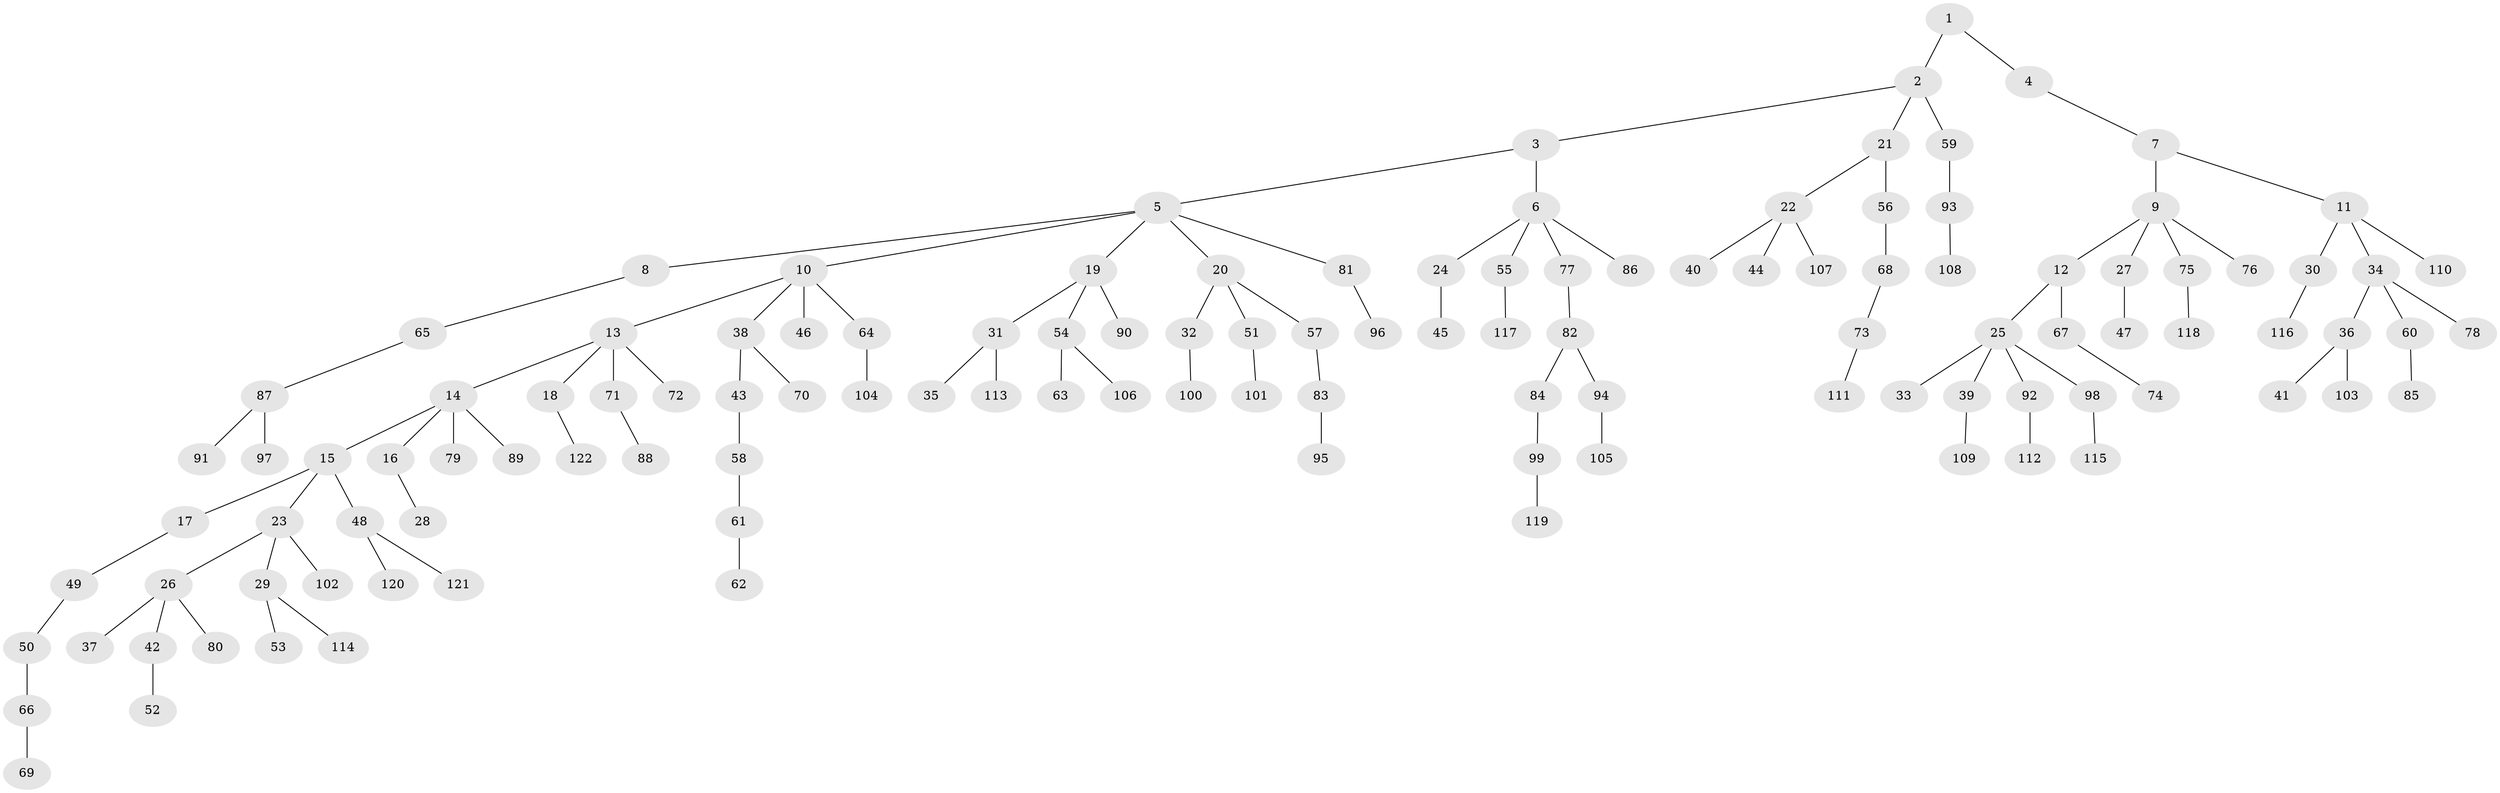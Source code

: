 // Generated by graph-tools (version 1.1) at 2025/02/03/09/25 03:02:17]
// undirected, 122 vertices, 121 edges
graph export_dot {
graph [start="1"]
  node [color=gray90,style=filled];
  1;
  2;
  3;
  4;
  5;
  6;
  7;
  8;
  9;
  10;
  11;
  12;
  13;
  14;
  15;
  16;
  17;
  18;
  19;
  20;
  21;
  22;
  23;
  24;
  25;
  26;
  27;
  28;
  29;
  30;
  31;
  32;
  33;
  34;
  35;
  36;
  37;
  38;
  39;
  40;
  41;
  42;
  43;
  44;
  45;
  46;
  47;
  48;
  49;
  50;
  51;
  52;
  53;
  54;
  55;
  56;
  57;
  58;
  59;
  60;
  61;
  62;
  63;
  64;
  65;
  66;
  67;
  68;
  69;
  70;
  71;
  72;
  73;
  74;
  75;
  76;
  77;
  78;
  79;
  80;
  81;
  82;
  83;
  84;
  85;
  86;
  87;
  88;
  89;
  90;
  91;
  92;
  93;
  94;
  95;
  96;
  97;
  98;
  99;
  100;
  101;
  102;
  103;
  104;
  105;
  106;
  107;
  108;
  109;
  110;
  111;
  112;
  113;
  114;
  115;
  116;
  117;
  118;
  119;
  120;
  121;
  122;
  1 -- 2;
  1 -- 4;
  2 -- 3;
  2 -- 21;
  2 -- 59;
  3 -- 5;
  3 -- 6;
  4 -- 7;
  5 -- 8;
  5 -- 10;
  5 -- 19;
  5 -- 20;
  5 -- 81;
  6 -- 24;
  6 -- 55;
  6 -- 77;
  6 -- 86;
  7 -- 9;
  7 -- 11;
  8 -- 65;
  9 -- 12;
  9 -- 27;
  9 -- 75;
  9 -- 76;
  10 -- 13;
  10 -- 38;
  10 -- 46;
  10 -- 64;
  11 -- 30;
  11 -- 34;
  11 -- 110;
  12 -- 25;
  12 -- 67;
  13 -- 14;
  13 -- 18;
  13 -- 71;
  13 -- 72;
  14 -- 15;
  14 -- 16;
  14 -- 79;
  14 -- 89;
  15 -- 17;
  15 -- 23;
  15 -- 48;
  16 -- 28;
  17 -- 49;
  18 -- 122;
  19 -- 31;
  19 -- 54;
  19 -- 90;
  20 -- 32;
  20 -- 51;
  20 -- 57;
  21 -- 22;
  21 -- 56;
  22 -- 40;
  22 -- 44;
  22 -- 107;
  23 -- 26;
  23 -- 29;
  23 -- 102;
  24 -- 45;
  25 -- 33;
  25 -- 39;
  25 -- 92;
  25 -- 98;
  26 -- 37;
  26 -- 42;
  26 -- 80;
  27 -- 47;
  29 -- 53;
  29 -- 114;
  30 -- 116;
  31 -- 35;
  31 -- 113;
  32 -- 100;
  34 -- 36;
  34 -- 60;
  34 -- 78;
  36 -- 41;
  36 -- 103;
  38 -- 43;
  38 -- 70;
  39 -- 109;
  42 -- 52;
  43 -- 58;
  48 -- 120;
  48 -- 121;
  49 -- 50;
  50 -- 66;
  51 -- 101;
  54 -- 63;
  54 -- 106;
  55 -- 117;
  56 -- 68;
  57 -- 83;
  58 -- 61;
  59 -- 93;
  60 -- 85;
  61 -- 62;
  64 -- 104;
  65 -- 87;
  66 -- 69;
  67 -- 74;
  68 -- 73;
  71 -- 88;
  73 -- 111;
  75 -- 118;
  77 -- 82;
  81 -- 96;
  82 -- 84;
  82 -- 94;
  83 -- 95;
  84 -- 99;
  87 -- 91;
  87 -- 97;
  92 -- 112;
  93 -- 108;
  94 -- 105;
  98 -- 115;
  99 -- 119;
}
